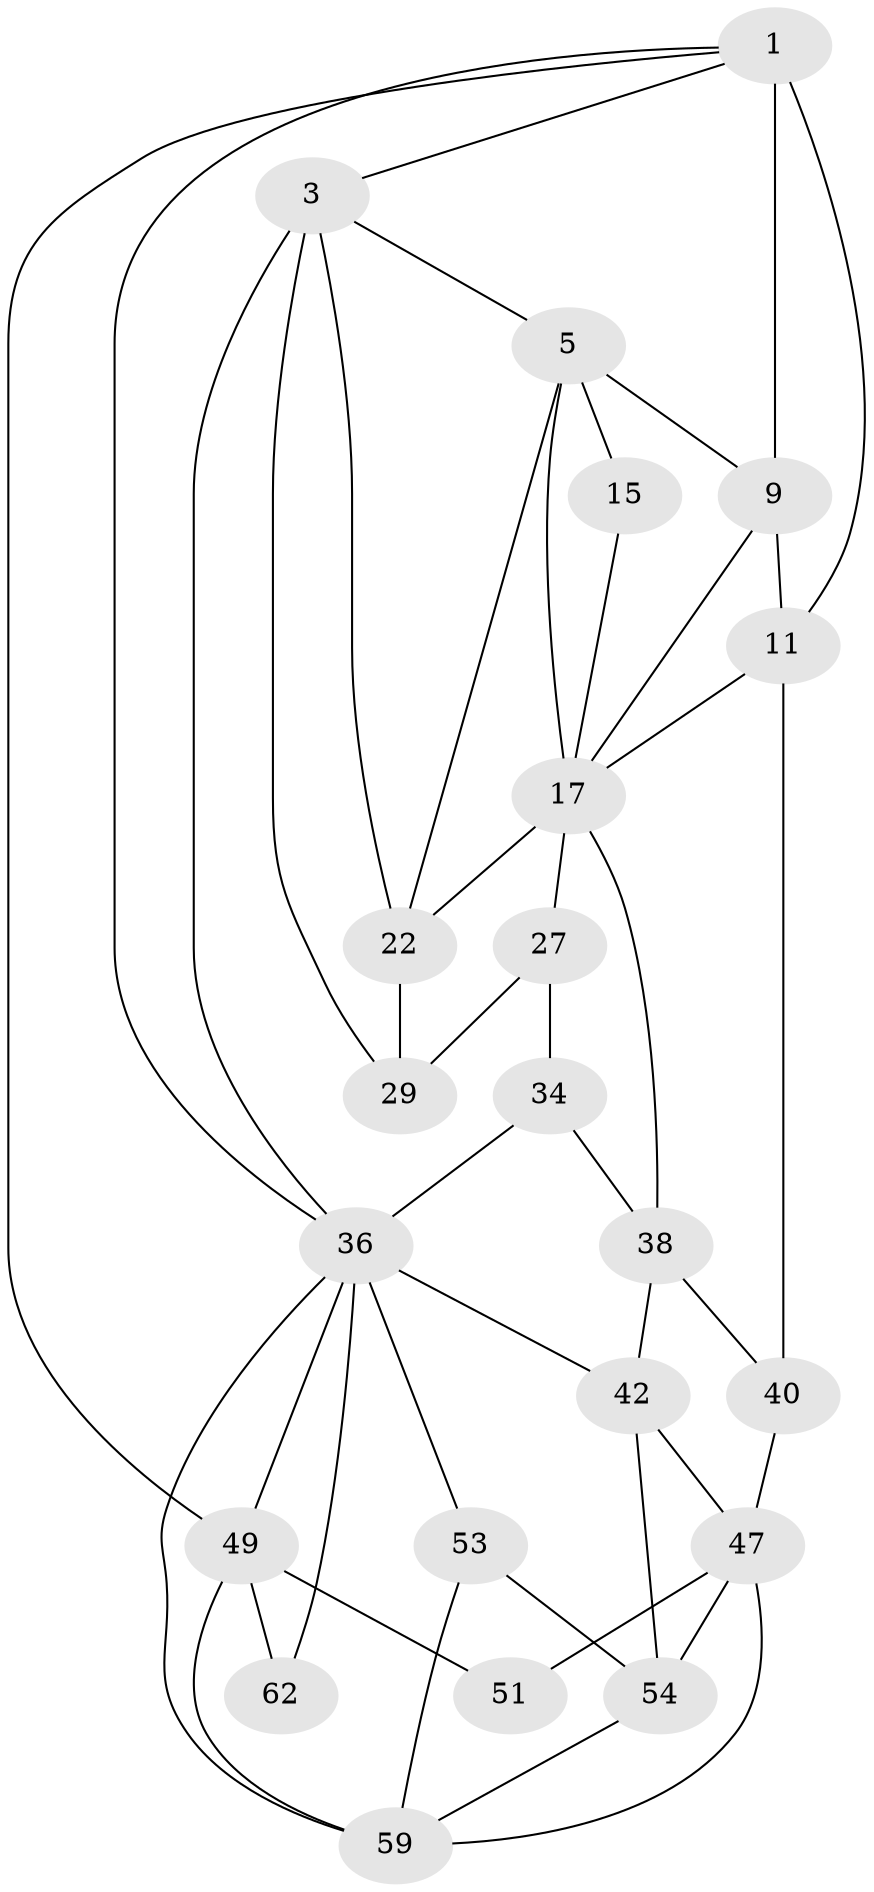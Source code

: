 // original degree distribution, {3: 0.02631578947368421, 6: 0.23684210526315788, 5: 0.47368421052631576, 4: 0.2631578947368421}
// Generated by graph-tools (version 1.1) at 2025/21/03/04/25 18:21:06]
// undirected, 22 vertices, 45 edges
graph export_dot {
graph [start="1"]
  node [color=gray90,style=filled];
  1 [pos="+0.7966831205807017+0",super="+2+7"];
  3 [pos="+0+0",super="+4+30"];
  5 [pos="+0.28725535596965+0",super="+6+14"];
  9 [pos="+0.6774107586933679+0.12485196232297312",super="+16"];
  11 [pos="+1+0.45395367026449657",super="+12+25"];
  15 [pos="+0.4552512866377815+0.1609328897828905"];
  17 [pos="+0.5101232653151733+0.31882774035816625",super="+33+18"];
  22 [pos="+0.22164917220446403+0.2630377328171508",super="+23"];
  27 [pos="+0.2218627001755953+0.3598858630595361",super="+31+28"];
  29 [pos="+0.10990030192797855+0.3406457480031345"];
  34 [pos="+0.22695631065285624+0.5072242044329673",super="+35"];
  36 [pos="+0.20127005311501034+0.5154428896334954",super="+44+37"];
  38 [pos="+0.4778689570095434+0.5094904000203639",super="+39"];
  40 [pos="+0.6664129651776308+0.6220071969335491",super="+41"];
  42 [pos="+0.3663381903344888+0.6595142981713807",super="+43"];
  47 [pos="+0.6084557664299671+0.7199857213443106",super="+48+52"];
  49 [pos="+1+0.5195290749997534",super="+61+50"];
  51 [pos="+0.665006958035406+0.7530152318676858"];
  53 [pos="+0.06509149661493537+0.7846315012441449",super="+56"];
  54 [pos="+0.2825792056026296+0.8528532537617277",super="+57+55"];
  59 [pos="+0.6183044600460706+0.7971938729387572",super="+66+60"];
  62 [pos="+0.8546811199108426+1"];
  1 -- 49;
  1 -- 3;
  1 -- 11 [weight=2];
  1 -- 9 [weight=2];
  1 -- 36;
  3 -- 5;
  3 -- 22;
  3 -- 29;
  3 -- 36 [weight=2];
  5 -- 9;
  5 -- 15 [weight=2];
  5 -- 22;
  5 -- 17;
  9 -- 17;
  9 -- 11;
  11 -- 40 [weight=2];
  11 -- 17;
  15 -- 17;
  17 -- 38;
  17 -- 22;
  17 -- 27 [weight=2];
  22 -- 29;
  27 -- 34 [weight=2];
  27 -- 29;
  34 -- 36;
  34 -- 38;
  36 -- 42;
  36 -- 53 [weight=3];
  36 -- 49;
  36 -- 59;
  36 -- 62;
  38 -- 40;
  38 -- 42;
  40 -- 47;
  42 -- 47;
  42 -- 54;
  47 -- 54;
  47 -- 59;
  47 -- 51;
  49 -- 62 [weight=2];
  49 -- 51 [weight=2];
  49 -- 59 [weight=2];
  53 -- 59;
  53 -- 54 [weight=3];
  54 -- 59 [weight=2];
}
